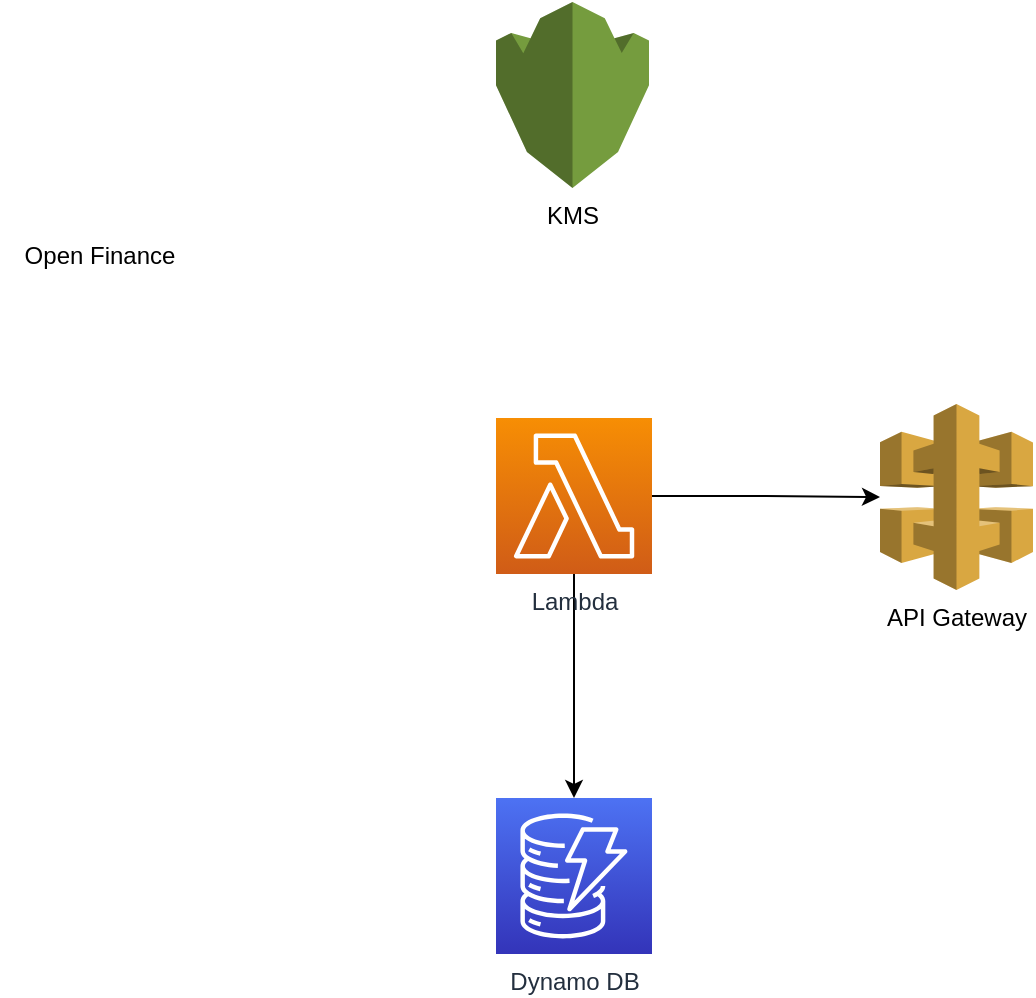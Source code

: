 <mxfile version="21.6.8" type="github">
  <diagram name="Página-1" id="9Pa1qUWsR1Ma1n8n0Sek">
    <mxGraphModel dx="1042" dy="1094" grid="1" gridSize="10" guides="1" tooltips="1" connect="1" arrows="1" fold="1" page="1" pageScale="1" pageWidth="827" pageHeight="1169" math="0" shadow="0">
      <root>
        <mxCell id="0" />
        <mxCell id="1" parent="0" />
        <mxCell id="kvStbZrHPBNy4K6J8htC-3" style="edgeStyle=orthogonalEdgeStyle;rounded=0;orthogonalLoop=1;jettySize=auto;html=1;" edge="1" parent="1" source="kvStbZrHPBNy4K6J8htC-1" target="kvStbZrHPBNy4K6J8htC-2">
          <mxGeometry relative="1" as="geometry" />
        </mxCell>
        <mxCell id="kvStbZrHPBNy4K6J8htC-11" style="edgeStyle=orthogonalEdgeStyle;rounded=0;orthogonalLoop=1;jettySize=auto;html=1;" edge="1" parent="1" source="kvStbZrHPBNy4K6J8htC-1" target="kvStbZrHPBNy4K6J8htC-10">
          <mxGeometry relative="1" as="geometry" />
        </mxCell>
        <mxCell id="kvStbZrHPBNy4K6J8htC-1" value="Lambda" style="sketch=0;points=[[0,0,0],[0.25,0,0],[0.5,0,0],[0.75,0,0],[1,0,0],[0,1,0],[0.25,1,0],[0.5,1,0],[0.75,1,0],[1,1,0],[0,0.25,0],[0,0.5,0],[0,0.75,0],[1,0.25,0],[1,0.5,0],[1,0.75,0]];outlineConnect=0;fontColor=#232F3E;gradientColor=#F78E04;gradientDirection=north;fillColor=#D05C17;strokeColor=#ffffff;dashed=0;verticalLabelPosition=bottom;verticalAlign=top;align=center;html=1;fontSize=12;fontStyle=0;aspect=fixed;shape=mxgraph.aws4.resourceIcon;resIcon=mxgraph.aws4.lambda;" vertex="1" parent="1">
          <mxGeometry x="448" y="270" width="78" height="78" as="geometry" />
        </mxCell>
        <mxCell id="kvStbZrHPBNy4K6J8htC-2" value="Dynamo DB" style="sketch=0;points=[[0,0,0],[0.25,0,0],[0.5,0,0],[0.75,0,0],[1,0,0],[0,1,0],[0.25,1,0],[0.5,1,0],[0.75,1,0],[1,1,0],[0,0.25,0],[0,0.5,0],[0,0.75,0],[1,0.25,0],[1,0.5,0],[1,0.75,0]];outlineConnect=0;fontColor=#232F3E;gradientColor=#4D72F3;gradientDirection=north;fillColor=#3334B9;strokeColor=#ffffff;dashed=0;verticalLabelPosition=bottom;verticalAlign=top;align=center;html=1;fontSize=12;fontStyle=0;aspect=fixed;shape=mxgraph.aws4.resourceIcon;resIcon=mxgraph.aws4.dynamodb;" vertex="1" parent="1">
          <mxGeometry x="448" y="460" width="78" height="78" as="geometry" />
        </mxCell>
        <mxCell id="kvStbZrHPBNy4K6J8htC-4" value="KMS" style="outlineConnect=0;dashed=0;verticalLabelPosition=bottom;verticalAlign=top;align=center;html=1;shape=mxgraph.aws3.kms;fillColor=#759C3E;gradientColor=none;" vertex="1" parent="1">
          <mxGeometry x="448" y="62" width="76.5" height="93" as="geometry" />
        </mxCell>
        <mxCell id="kvStbZrHPBNy4K6J8htC-9" value="Open Finance" style="shape=image;verticalLabelPosition=bottom;verticalAlign=top;imageAspect=0;image=https://resolucao.openfinancebrasil.org.br/static/media/simbolo_open_finance.8954bc1f.png" vertex="1" parent="1">
          <mxGeometry x="200" y="80" width="100" height="95" as="geometry" />
        </mxCell>
        <mxCell id="kvStbZrHPBNy4K6J8htC-10" value="API Gateway" style="outlineConnect=0;dashed=0;verticalLabelPosition=bottom;verticalAlign=top;align=center;html=1;shape=mxgraph.aws3.api_gateway;fillColor=#D9A741;gradientColor=none;" vertex="1" parent="1">
          <mxGeometry x="640" y="263" width="76.5" height="93" as="geometry" />
        </mxCell>
      </root>
    </mxGraphModel>
  </diagram>
</mxfile>
